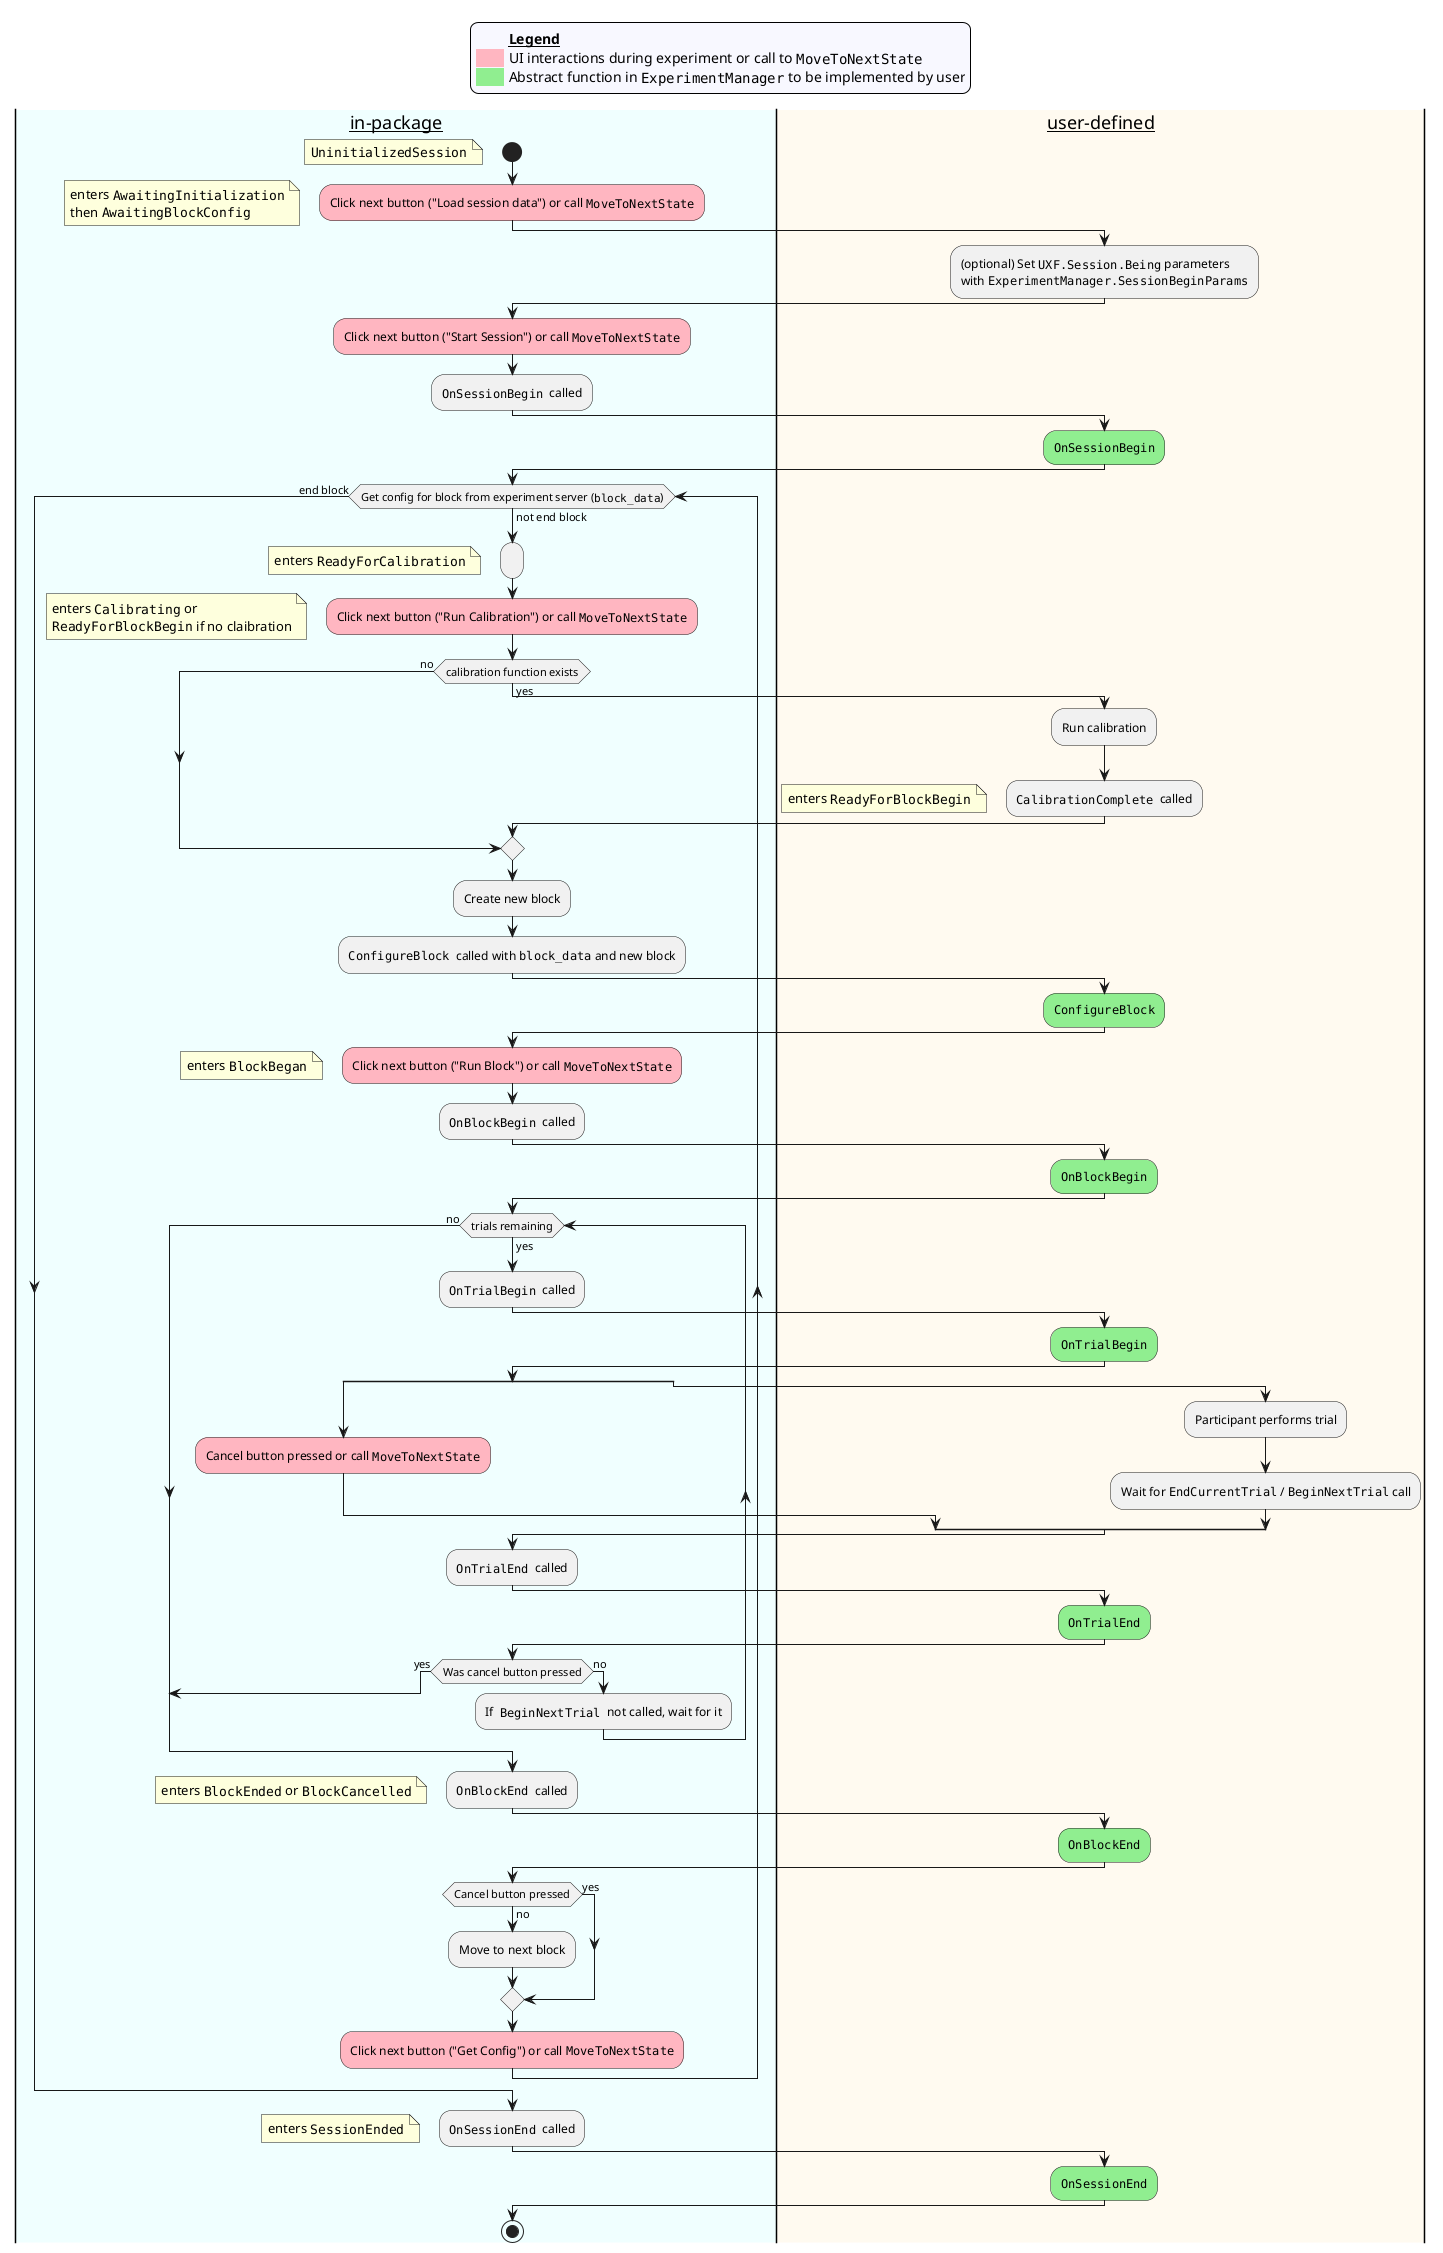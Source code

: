 @startuml
skinparam legend {
  backgroundColor #GhostWhite
  entrySeparator #GhostWhite
}

legend top
  <#GhostWhite,#GhostWhite>|        |= __Legend__ |
  |<#lightpink>   | UI interactions during experiment or call to ""MoveToNextState""|
  |<#lightgreen>  | Abstract function in ""ExperimentManager"" to be implemented by user|
endlegend

|__in-package__|
start
floating note: ""UninitializedSession""
#lightpink:Click next button ("Load session data") or call ""MoveToNextState"";
floating note
    enters ""AwaitingInitialization""
    then ""AwaitingBlockConfig""
end note
|#FloralWhite|__user-defined__|
:(optional) Set ""UXF.Session.Being"" parameters
with ""ExperimentManager.SessionBeginParams"";
|__in-package__|
#lightpink:Click next button ("Start Session") or call ""MoveToNextState"";
:""OnSessionBegin""  called;
|__user-defined__|
#lightgreen:""OnSessionBegin"";
|#Azure|__in-package__|
/'
 ' #lightpink:Click next button ("Get Config") or call ""MoveToNextState"";
 '/

while (Get config for block from experiment server (""block_data"")) is (not end block)
    :;
    floating note: enters ""ReadyForCalibration""
    #lightpink:Click next button ("Run Calibration") or call ""MoveToNextState"";
    floating note
        enters ""Calibrating"" or
        ""ReadyForBlockBegin"" if no claibration
    end note
    if (calibration function exists) then (yes)
        |__user-defined__|
        :Run calibration;
        :""CalibrationComplete""  called;
        floating note: enters ""ReadyForBlockBegin""
    else (no)
    endif

    |__in-package__|
    :Create new block;
    :""ConfigureBlock""  called with ""block_data"" and new block;

    |__user-defined__|
    #lightgreen:""ConfigureBlock"";

    |__in-package__|
    #lightpink:Click next button ("Run Block") or call ""MoveToNextState"";
    floating note: enters ""BlockBegan""
    :""OnBlockBegin""  called;

    |__user-defined__|
    #lightgreen:""OnBlockBegin"";

    |__in-package__|
    while (trials remaining) is (yes)

        :""OnTrialBegin""  called;

        |__user-defined__|
        #lightgreen:""OnTrialBegin"";

        split
            |__in-package__|
            #lightpink:Cancel button pressed or call ""MoveToNextState"";
        split again
            |__user-defined__|
            :Participant performs trial;
            :Wait for ""EndCurrentTrial"" / ""BeginNextTrial"" call;
        end split

        |__in-package__|
        :""OnTrialEnd""  called;

        |__user-defined__|
        #lightgreen:""OnTrialEnd"";

        |__in-package__|
        if (Was cancel button pressed) then (yes)
            break
        else (no)
            :If  ""BeginNextTrial""  not called, wait for it;
        endif
    endwhile (no)

    :""OnBlockEnd""  called;
    floating note: enters ""BlockEnded"" or ""BlockCancelled""

    |__user-defined__|
    #lightgreen:""OnBlockEnd"";

    |__in-package__|
    if (Cancel button pressed) then (no)
        :Move to next block;
    else (yes)
    endif
    #lightpink:Click next button ("Get Config") or call ""MoveToNextState"";

endwhile (end block)

:""OnSessionEnd""  called;
floating note: enters ""SessionEnded""

|__user-defined__|
#lightgreen:""OnSessionEnd"";

|__in-package__|
stop
@enduml
